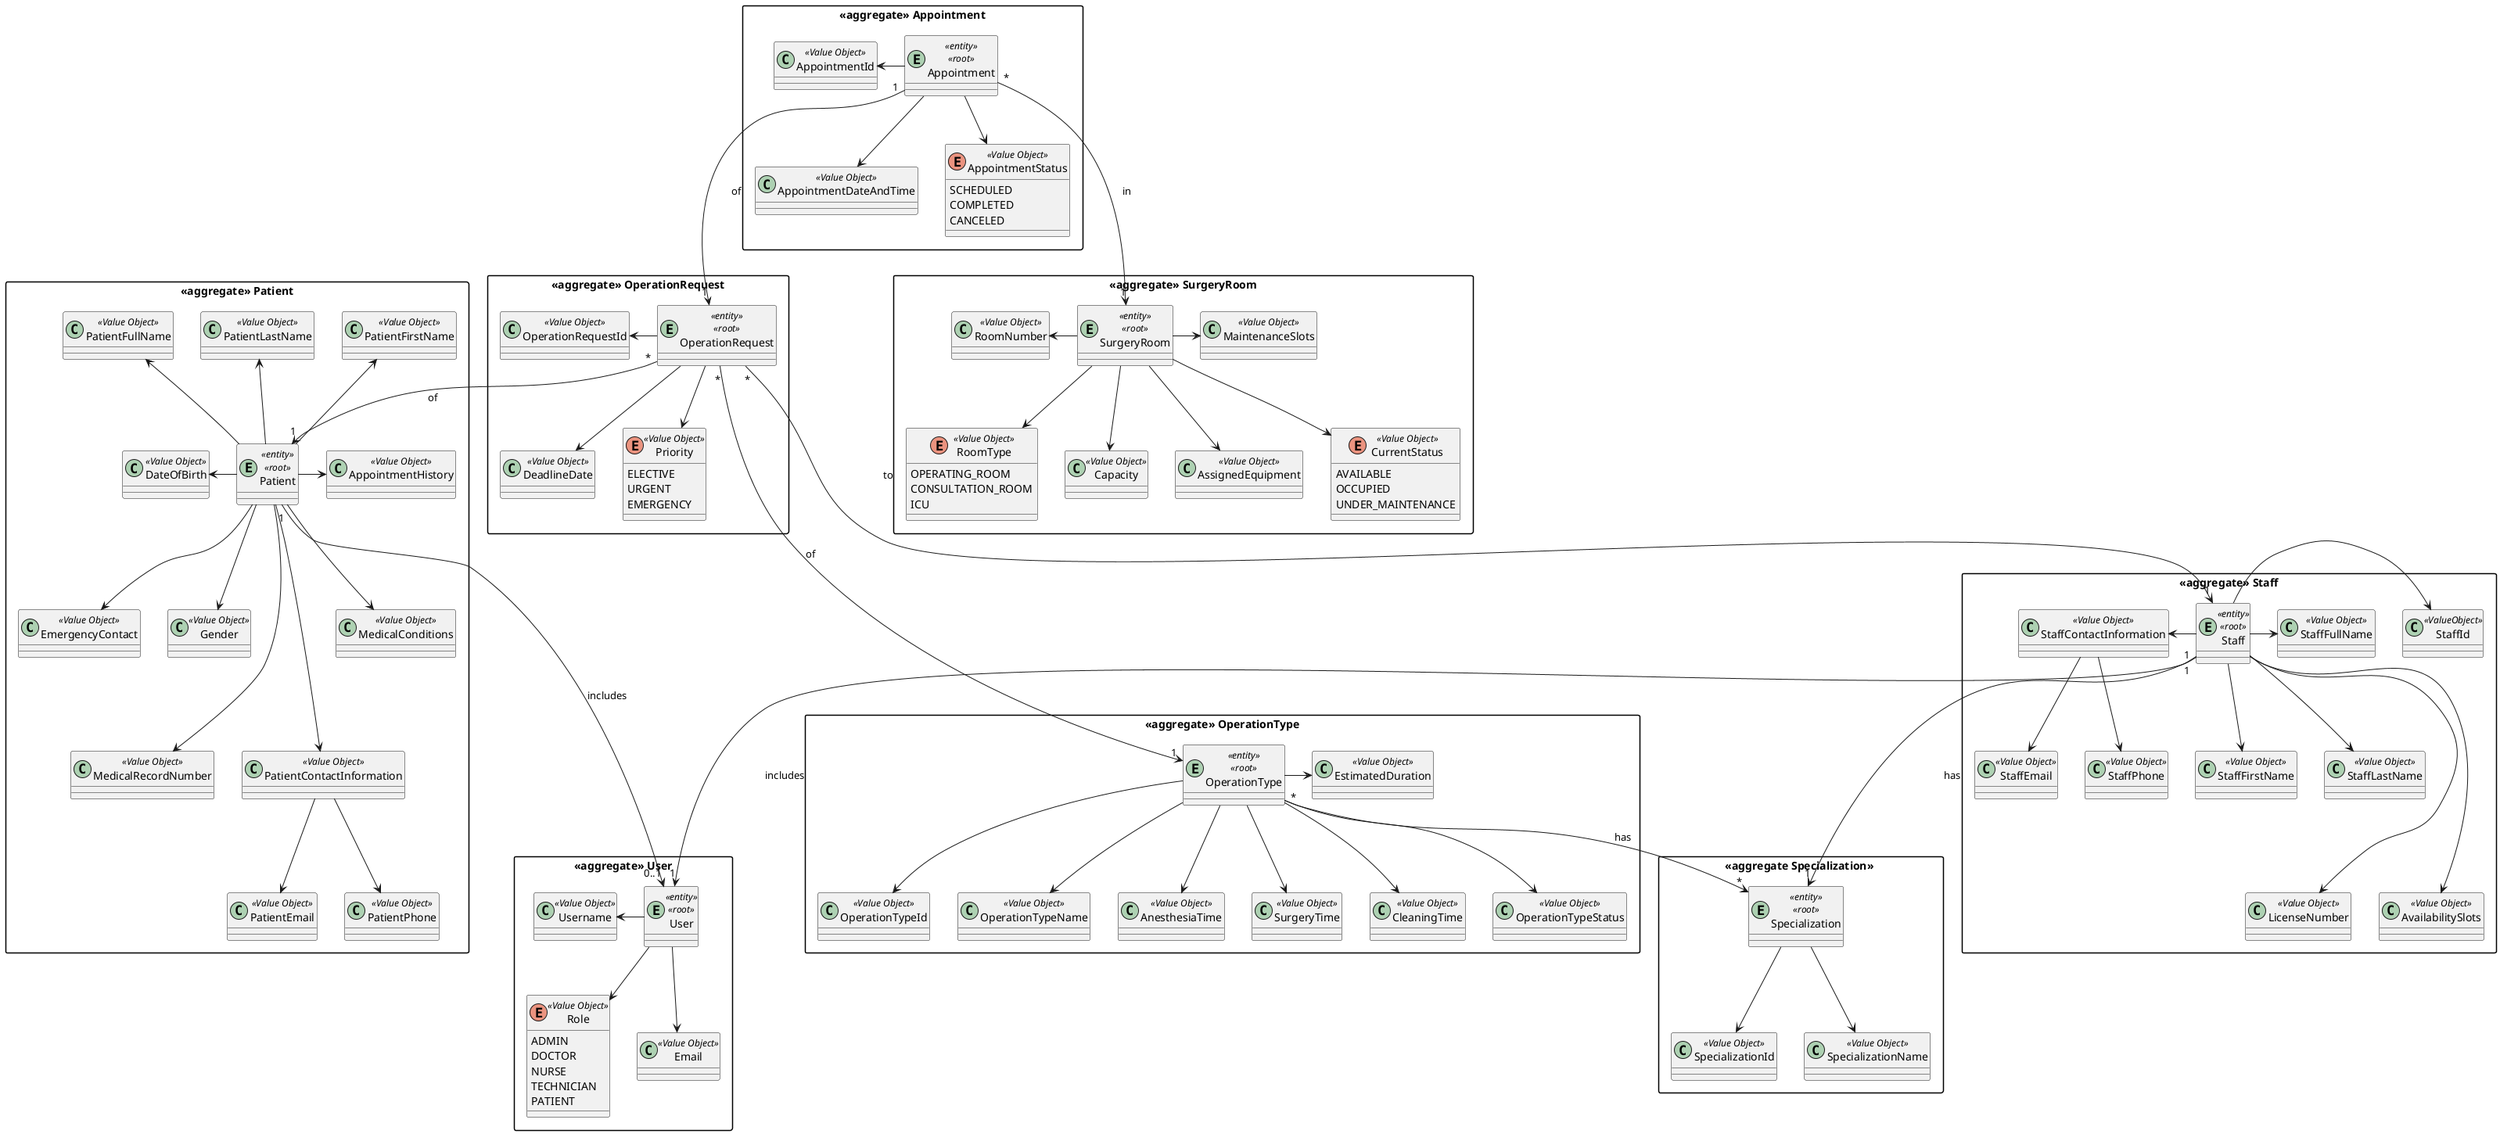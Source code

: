@startuml domain-model
'https://plantuml.com/class-diagram
skinparam classAttributeIconSize 0

skinparam packageStyle rectangle

package "<<aggregate>> User"{
    
    entity User <<entity>> <<root>>{

    }
    class Username <<Value Object>>{

    }
    
    enum Role <<Value Object>> {
        ADMIN
        DOCTOR
        NURSE
        TECHNICIAN
        PATIENT
    }

    class Email  <<Value Object>> {
    }

}

package "<<aggregate>> Patient"{

    entity Patient <<entity>> <<root>>{
    }

    class PatientFirstName <<Value Object>>{

    }

    class PatientLastName <<Value Object>>{
        
    }

    class PatientFullName <<Value Object>>{
        
    }
    
    class DateOfBirth <<Value Object>>{
        
    }

    class Gender <<Value Object>>{
        
    }

    class MedicalRecordNumber <<Value Object>>{
        
    }

    class PatientContactInformation <<Value Object>>{
        
    }

    class PatientEmail <<Value Object>>{
        
    }

    class PatientPhone <<Value Object>>{
        
    }

    class MedicalConditions <<Value Object>>{
        
    }

    class EmergencyContact <<Value Object>>{
        
    }

    class AppointmentHistory <<Value Object>>{
        
    }


}

package "<<aggregate>> Staff"{

    entity Staff <<entity>> <<root>>{
    }

    class StaffId <<ValueObject>>{

    }

    class StaffFirstName <<Value Object>>{

    }

    class StaffLastName <<Value Object>>{
        
    }

    class StaffFullName <<Value Object>>{
        
    }

    class LicenseNumber <<Value Object>>{
        
    }

    class AvailabilitySlots <<Value Object>>{
        
    }

    class StaffContactInformation <<Value Object>>{
        
    }

    class StaffEmail <<Value Object>>{
        
    }

    class StaffPhone <<Value Object>>{
        
    }
}

package "<<aggregate>> OperationRequest"{

    entity OperationRequest <<entity>> <<root>>{
    }

    class OperationRequestId <<Value Object>>{
        
    }

    class DeadlineDate <<Value Object>>{
        
    }

    enum Priority <<Value Object>>{
        ELECTIVE
        URGENT
        EMERGENCY
    }

}

package "<<aggregate Specialization>> "{

    entity Specialization <<entity>> <<root>>{
    }

    class SpecializationId <<Value Object>>{
        
    }

    class SpecializationName <<Value Object>>{
        
    }
}

package "<<aggregate>> OperationType"{

    entity OperationType <<entity>> <<root>>{
    }

    class OperationTypeId <<Value Object>>{
        
    }

    class OperationTypeName <<Value Object>>{
        
    }

    class EstimatedDuration <<Value Object>>{
        
    }

    class AnesthesiaTime <<Value Object>>{
        
    }

    class SurgeryTime <<Value Object>>{
        
    }

    class CleaningTime <<Value Object>>{
        
    }

    class OperationTypeStatus <<Value Object>>{
        
    }
}

package "<<aggregate>> Appointment"{

    entity Appointment <<entity>> <<root>>{
    }

    class AppointmentId <<Value Object>>{
        
    }

    class AppointmentDateAndTime <<Value Object>>{
        
    }

    enum AppointmentStatus <<Value Object>>{
        SCHEDULED
        COMPLETED
        CANCELED
    }
}

package "<<aggregate>> SurgeryRoom"{

    entity SurgeryRoom <<entity>> <<root>>{
    }

    class RoomNumber <<Value Object>>{
        
    }

    enum RoomType <<Value Object>>{
        OPERATING_ROOM
        CONSULTATION_ROOM
        ICU
    }

    class Capacity <<Value Object>>{
        
    }

    class AssignedEquipment <<Value Object>> { 

    }

    enum CurrentStatus <<Value Object>>{
        AVAILABLE
        OCCUPIED
        UNDER_MAINTENANCE
    }

    class MaintenanceSlots <<Value Object>> {
             
    }
    
}

'User'
Username <- User
User --> Role
User --> Email

'Patient'
PatientFirstName <-- Patient
PatientLastName <-- Patient
PatientFullName <-- Patient
DateOfBirth <- Patient
Patient --> Gender
Patient ---> MedicalRecordNumber
Patient ---> PatientContactInformation
Patient --> MedicalConditions
Patient --> EmergencyContact
Patient -> AppointmentHistory
PatientContactInformation --> PatientEmail
PatientContactInformation --> PatientPhone
Patient "1" --> "0..1" User: includes

'Staff'
Staff -> StaffId
Staff --> StaffFirstName
Staff --> StaffLastName
Staff -> StaffFullName
StaffContactInformation <- Staff
StaffContactInformation --> StaffEmail
StaffContactInformation --> StaffPhone
Staff ---> LicenseNumber
Staff ---> AvailabilitySlots
Staff "1" ---> "1"User: includes
Staff "1" ---> "1" Specialization : has

'Specialization'
Specialization --> SpecializationId
Specialization --> SpecializationName

'OperationRequest'
OperationRequestId <- OperationRequest
OperationRequest --> DeadlineDate
OperationRequest --> Priority
OperationRequest "*" --> "1" Patient: of
OperationRequest "*" ---> "1" Staff: to
OperationRequest "*" ---> "1" OperationType: of

'OperationType'
OperationType --> OperationTypeId
OperationType --> OperationTypeName
OperationType -> EstimatedDuration
OperationType --> AnesthesiaTime
OperationType --> SurgeryTime
OperationType --> CleaningTime
OperationType --> OperationTypeStatus
OperationType "*" --> "*" Specialization: has

'Appointment'
AppointmentId <- Appointment
Appointment --> AppointmentDateAndTime
Appointment --> AppointmentStatus
Appointment "1" ---> "1" OperationRequest: of
Appointment "*" ---> "1" SurgeryRoom: in

'SurgeryRoom'
RoomNumber <- SurgeryRoom
SurgeryRoom --> RoomType
SurgeryRoom --> Capacity
SurgeryRoom --> AssignedEquipment
SurgeryRoom --> CurrentStatus
SurgeryRoom  -> MaintenanceSlots

@enduml